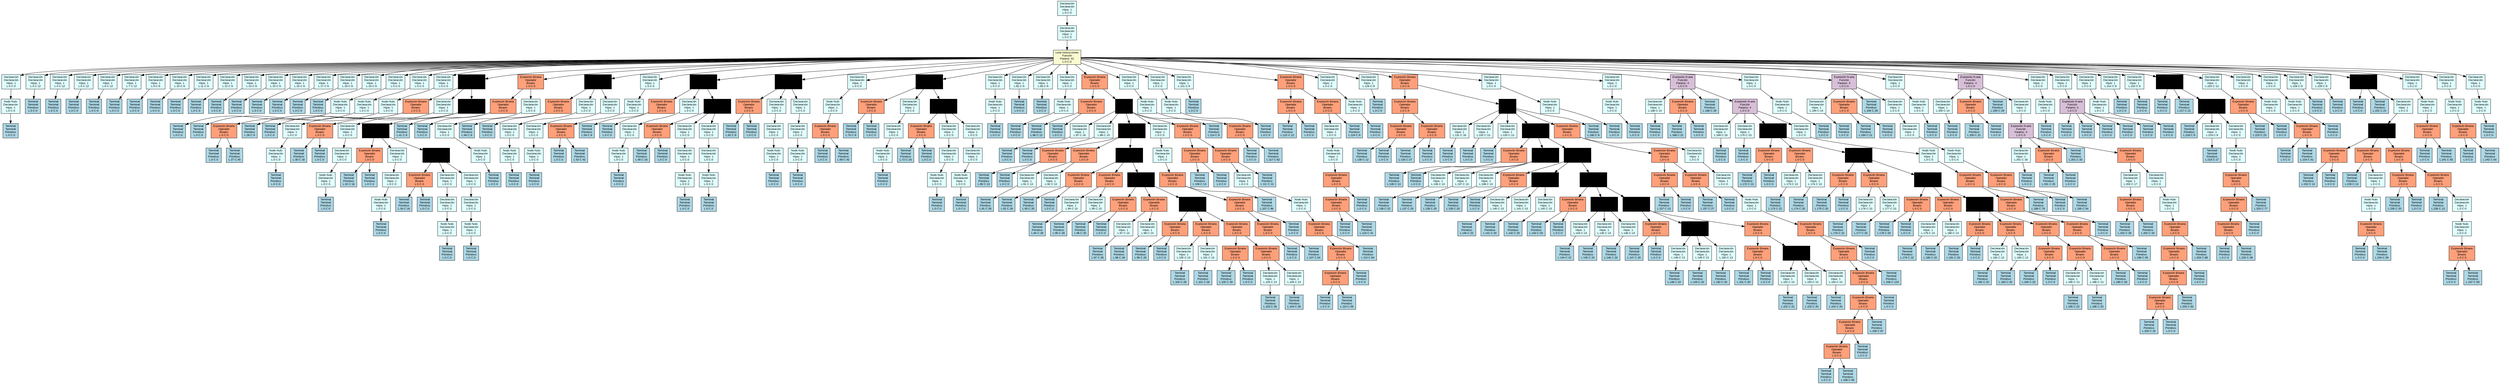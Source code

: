 digraph AST {
    rankdir=TB;
    node [shape=box, style=filled, fontname="Arial", fontsize=10];
    edge [fontname="Arial", fontsize=8];
    
    node0 [label="Declaración\nDeclaración\nHijos: 1\nL:0 C:0", fillcolor="lightcyan"];
    node1 [label="Declaración\nDeclaración\nHijos: 1\nL:0 C:0", fillcolor="lightcyan"];
    node0 -> node1;
    node2 [label="Lista Instrucciones\nFunción\nParams: 61\nL:0 C:0", fillcolor="lightgoldenrodyellow"];
    node1 -> node2;
    node3 [label="Declaración\nDeclaración\nHijos: 1\nL:0 C:0", fillcolor="lightcyan"];
    node2 -> node3;
    node4 [label="Nodo Nulo\nDeclaración\nHijos: 1\nL:0 C:0", fillcolor="lightcyan"];
    node3 -> node4;
    node5 [label="Terminal\nTerminal\nPrimitivo\nL:0 C:0", fillcolor="lightblue"];
    node4 -> node5;
    node6 [label="Declaración\nDeclaración\nHijos: 1\nL:3 C:12", fillcolor="lightcyan"];
    node2 -> node6;
    node7 [label="Terminal\nTerminal\nPrimitivo\nL:0 C:0", fillcolor="lightblue"];
    node6 -> node7;
    node8 [label="Declaración\nDeclaración\nHijos: 1\nL:4 C:12", fillcolor="lightcyan"];
    node2 -> node8;
    node9 [label="Terminal\nTerminal\nPrimitivo\nL:0 C:0", fillcolor="lightblue"];
    node8 -> node9;
    node10 [label="Declaración\nDeclaración\nHijos: 1\nL:5 C:12", fillcolor="lightcyan"];
    node2 -> node10;
    node11 [label="Terminal\nTerminal\nPrimitivo\nL:0 C:0", fillcolor="lightblue"];
    node10 -> node11;
    node12 [label="Declaración\nDeclaración\nHijos: 1\nL:6 C:12", fillcolor="lightcyan"];
    node2 -> node12;
    node13 [label="Terminal\nTerminal\nPrimitivo\nL:0 C:0", fillcolor="lightblue"];
    node12 -> node13;
    node14 [label="Declaración\nDeclaración\nHijos: 1\nL:7 C:12", fillcolor="lightcyan"];
    node2 -> node14;
    node15 [label="Terminal\nTerminal\nPrimitivo\nL:0 C:0", fillcolor="lightblue"];
    node14 -> node15;
    node16 [label="Declaración\nDeclaración\nHijos: 1\nL:9 C:9", fillcolor="lightcyan"];
    node2 -> node16;
    node17 [label="Terminal\nTerminal\nPrimitivo\nL:0 C:0", fillcolor="lightblue"];
    node16 -> node17;
    node18 [label="Declaración\nDeclaración\nHijos: 1\nL:10 C:9", fillcolor="lightcyan"];
    node2 -> node18;
    node19 [label="Terminal\nTerminal\nPrimitivo\nL:0 C:0", fillcolor="lightblue"];
    node18 -> node19;
    node20 [label="Declaración\nDeclaración\nHijos: 1\nL:11 C:9", fillcolor="lightcyan"];
    node2 -> node20;
    node21 [label="Terminal\nTerminal\nPrimitivo\nL:0 C:0", fillcolor="lightblue"];
    node20 -> node21;
    node22 [label="Declaración\nDeclaración\nHijos: 1\nL:12 C:9", fillcolor="lightcyan"];
    node2 -> node22;
    node23 [label="Terminal\nTerminal\nPrimitivo\nL:0 C:0", fillcolor="lightblue"];
    node22 -> node23;
    node24 [label="Declaración\nDeclaración\nHijos: 1\nL:13 C:9", fillcolor="lightcyan"];
    node2 -> node24;
    node25 [label="Terminal\nTerminal\nPrimitivo\nL:0 C:0", fillcolor="lightblue"];
    node24 -> node25;
    node26 [label="Declaración\nDeclaración\nHijos: 1\nL:15 C:9", fillcolor="lightcyan"];
    node2 -> node26;
    node27 [label="Terminal\nTerminal\nPrimitivo\nL:0 C:0", fillcolor="lightblue"];
    node26 -> node27;
    node28 [label="Declaración\nDeclaración\nHijos: 1\nL:16 C:9", fillcolor="lightcyan"];
    node2 -> node28;
    node29 [label="Terminal\nTerminal\nPrimitivo\nL:0 C:0", fillcolor="lightblue"];
    node28 -> node29;
    node30 [label="Declaración\nDeclaración\nHijos: 1\nL:17 C:9", fillcolor="lightcyan"];
    node2 -> node30;
    node31 [label="Terminal\nTerminal\nPrimitivo\nL:0 C:0", fillcolor="lightblue"];
    node30 -> node31;
    node32 [label="Declaración\nDeclaración\nHijos: 1\nL:18 C:9", fillcolor="lightcyan"];
    node2 -> node32;
    node33 [label="Terminal\nTerminal\nPrimitivo\nL:0 C:0", fillcolor="lightblue"];
    node32 -> node33;
    node34 [label="Declaración\nDeclaración\nHijos: 1\nL:19 C:9", fillcolor="lightcyan"];
    node2 -> node34;
    node35 [label="Terminal\nTerminal\nPrimitivo\nL:0 C:0", fillcolor="lightblue"];
    node34 -> node35;
    node36 [label="Declaración\nDeclaración\nHijos: 1\nL:0 C:0", fillcolor="lightcyan"];
    node2 -> node36;
    node37 [label="Nodo Nulo\nDeclaración\nHijos: 1\nL:0 C:0", fillcolor="lightcyan"];
    node36 -> node37;
    node38 [label="Terminal\nTerminal\nPrimitivo\nL:0 C:0", fillcolor="lightblue"];
    node37 -> node38;
    node39 [label="Declaración\nDeclaración\nHijos: 1\nL:0 C:0", fillcolor="lightcyan"];
    node2 -> node39;
    node40 [label="Nodo Nulo\nDeclaración\nHijos: 1\nL:0 C:0", fillcolor="lightcyan"];
    node39 -> node40;
    node41 [label="Terminal\nTerminal\nPrimitivo\nL:0 C:0", fillcolor="lightblue"];
    node40 -> node41;
    node42 [label="Declaración\nDeclaración\nHijos: 1\nL:0 C:0", fillcolor="lightcyan"];
    node2 -> node42;
    node43 [label="Nodo Nulo\nDeclaración\nHijos: 1\nL:0 C:0", fillcolor="lightcyan"];
    node42 -> node43;
    node44 [label="Expresión Binaria\nOperador\nBinario\nL:0 C:0", fillcolor="lightsalmon"];
    node43 -> node44;
    node45 [label="Terminal\nTerminal\nPrimitivo\nL:0 C:0", fillcolor="lightblue"];
    node44 -> node45;
    node46 [label="Terminal\nTerminal\nPrimitivo\nL:27 C:40", fillcolor="lightblue"];
    node44 -> node46;
    node47 [label="Expresión Ternaria\nOperador\nTernario\nL:0 C:0", fillcolor="lightviolet"];
    node2 -> node47;
    node48 [label="Expresión Binaria\nOperador\nBinario\nL:0 C:0", fillcolor="lightsalmon"];
    node47 -> node48;
    node49 [label="Terminal\nTerminal\nPrimitivo\nL:28 C:9", fillcolor="lightblue"];
    node48 -> node49;
    node50 [label="Terminal\nTerminal\nPrimitivo\nL:0 C:0", fillcolor="lightblue"];
    node48 -> node50;
    node51 [label="Declaración\nDeclaración\nHijos: 1\nL:0 C:0", fillcolor="lightcyan"];
    node47 -> node51;
    node52 [label="Declaración\nDeclaración\nHijos: 1\nL:0 C:0", fillcolor="lightcyan"];
    node51 -> node52;
    node53 [label="Nodo Nulo\nDeclaración\nHijos: 1\nL:0 C:0", fillcolor="lightcyan"];
    node52 -> node53;
    node54 [label="Terminal\nTerminal\nPrimitivo\nL:0 C:0", fillcolor="lightblue"];
    node53 -> node54;
    node55 [label="Expresión Ternaria\nOperador\nTernario\nL:0 C:0", fillcolor="lightviolet"];
    node47 -> node55;
    node56 [label="Expresión Binaria\nOperador\nBinario\nL:0 C:0", fillcolor="lightsalmon"];
    node55 -> node56;
    node57 [label="Terminal\nTerminal\nPrimitivo\nL:30 C:16", fillcolor="lightblue"];
    node56 -> node57;
    node58 [label="Terminal\nTerminal\nPrimitivo\nL:0 C:0", fillcolor="lightblue"];
    node56 -> node58;
    node59 [label="Declaración\nDeclaración\nHijos: 1\nL:0 C:0", fillcolor="lightcyan"];
    node55 -> node59;
    node60 [label="Declaración\nDeclaración\nHijos: 1\nL:0 C:0", fillcolor="lightcyan"];
    node59 -> node60;
    node61 [label="Nodo Nulo\nDeclaración\nHijos: 1\nL:0 C:0", fillcolor="lightcyan"];
    node60 -> node61;
    node62 [label="Terminal\nTerminal\nPrimitivo\nL:0 C:0", fillcolor="lightblue"];
    node61 -> node62;
    node63 [label="Expresión Ternaria\nOperador\nTernario\nL:0 C:0", fillcolor="lightviolet"];
    node55 -> node63;
    node64 [label="Expresión Binaria\nOperador\nBinario\nL:0 C:0", fillcolor="lightsalmon"];
    node63 -> node64;
    node65 [label="Terminal\nTerminal\nPrimitivo\nL:32 C:16", fillcolor="lightblue"];
    node64 -> node65;
    node66 [label="Terminal\nTerminal\nPrimitivo\nL:0 C:0", fillcolor="lightblue"];
    node64 -> node66;
    node67 [label="Declaración\nDeclaración\nHijos: 1\nL:0 C:0", fillcolor="lightcyan"];
    node63 -> node67;
    node68 [label="Declaración\nDeclaración\nHijos: 1\nL:0 C:0", fillcolor="lightcyan"];
    node67 -> node68;
    node69 [label="Nodo Nulo\nDeclaración\nHijos: 1\nL:0 C:0", fillcolor="lightcyan"];
    node68 -> node69;
    node70 [label="Terminal\nTerminal\nPrimitivo\nL:0 C:0", fillcolor="lightblue"];
    node69 -> node70;
    node71 [label="Expresión Ternaria\nOperador\nTernario\nL:0 C:0", fillcolor="lightviolet"];
    node63 -> node71;
    node72 [label="Expresión Binaria\nOperador\nBinario\nL:0 C:0", fillcolor="lightsalmon"];
    node71 -> node72;
    node73 [label="Terminal\nTerminal\nPrimitivo\nL:34 C:16", fillcolor="lightblue"];
    node72 -> node73;
    node74 [label="Terminal\nTerminal\nPrimitivo\nL:0 C:0", fillcolor="lightblue"];
    node72 -> node74;
    node75 [label="Declaración\nDeclaración\nHijos: 1\nL:0 C:0", fillcolor="lightcyan"];
    node71 -> node75;
    node76 [label="Declaración\nDeclaración\nHijos: 1\nL:0 C:0", fillcolor="lightcyan"];
    node75 -> node76;
    node77 [label="Nodo Nulo\nDeclaración\nHijos: 1\nL:0 C:0", fillcolor="lightcyan"];
    node76 -> node77;
    node78 [label="Terminal\nTerminal\nPrimitivo\nL:0 C:0", fillcolor="lightblue"];
    node77 -> node78;
    node79 [label="Declaración\nDeclaración\nHijos: 1\nL:0 C:0", fillcolor="lightcyan"];
    node71 -> node79;
    node80 [label="Declaración\nDeclaración\nHijos: 1\nL:0 C:0", fillcolor="lightcyan"];
    node79 -> node80;
    node81 [label="Nodo Nulo\nDeclaración\nHijos: 1\nL:0 C:0", fillcolor="lightcyan"];
    node80 -> node81;
    node82 [label="Terminal\nTerminal\nPrimitivo\nL:0 C:0", fillcolor="lightblue"];
    node81 -> node82;
    node83 [label="Expresión Binaria\nOperador\nBinario\nL:0 C:0", fillcolor="lightsalmon"];
    node2 -> node83;
    node84 [label="Expresión Binaria\nOperador\nBinario\nL:0 C:0", fillcolor="lightsalmon"];
    node83 -> node84;
    node85 [label="Terminal\nTerminal\nPrimitivo\nL:41 C:9", fillcolor="lightblue"];
    node84 -> node85;
    node86 [label="Terminal\nTerminal\nPrimitivo\nL:0 C:0", fillcolor="lightblue"];
    node84 -> node86;
    node87 [label="Declaración\nDeclaración\nHijos: 1\nL:0 C:0", fillcolor="lightcyan"];
    node83 -> node87;
    node88 [label="Declaración\nDeclaración\nHijos: 1\nL:0 C:0", fillcolor="lightcyan"];
    node87 -> node88;
    node89 [label="Nodo Nulo\nDeclaración\nHijos: 1\nL:0 C:0", fillcolor="lightcyan"];
    node88 -> node89;
    node90 [label="Terminal\nTerminal\nPrimitivo\nL:0 C:0", fillcolor="lightblue"];
    node89 -> node90;
    node91 [label="Expresión Ternaria\nOperador\nTernario\nL:0 C:0", fillcolor="lightviolet"];
    node2 -> node91;
    node92 [label="Expresión Binaria\nOperador\nBinario\nL:0 C:0", fillcolor="lightsalmon"];
    node91 -> node92;
    node93 [label="Terminal\nTerminal\nPrimitivo\nL:46 C:9", fillcolor="lightblue"];
    node92 -> node93;
    node94 [label="Terminal\nTerminal\nPrimitivo\nL:0 C:0", fillcolor="lightblue"];
    node92 -> node94;
    node95 [label="Declaración\nDeclaración\nHijos: 1\nL:0 C:0", fillcolor="lightcyan"];
    node91 -> node95;
    node96 [label="Declaración\nDeclaración\nHijos: 1\nL:0 C:0", fillcolor="lightcyan"];
    node95 -> node96;
    node97 [label="Nodo Nulo\nDeclaración\nHijos: 1\nL:0 C:0", fillcolor="lightcyan"];
    node96 -> node97;
    node98 [label="Terminal\nTerminal\nPrimitivo\nL:0 C:0", fillcolor="lightblue"];
    node97 -> node98;
    node99 [label="Declaración\nDeclaración\nHijos: 1\nL:0 C:0", fillcolor="lightcyan"];
    node91 -> node99;
    node100 [label="Declaración\nDeclaración\nHijos: 1\nL:0 C:0", fillcolor="lightcyan"];
    node99 -> node100;
    node101 [label="Nodo Nulo\nDeclaración\nHijos: 1\nL:0 C:0", fillcolor="lightcyan"];
    node100 -> node101;
    node102 [label="Terminal\nTerminal\nPrimitivo\nL:0 C:0", fillcolor="lightblue"];
    node101 -> node102;
    node103 [label="Declaración\nDeclaración\nHijos: 1\nL:0 C:0", fillcolor="lightcyan"];
    node2 -> node103;
    node104 [label="Nodo Nulo\nDeclaración\nHijos: 1\nL:0 C:0", fillcolor="lightcyan"];
    node103 -> node104;
    node105 [label="Expresión Binaria\nOperador\nBinario\nL:0 C:0", fillcolor="lightsalmon"];
    node104 -> node105;
    node106 [label="Terminal\nTerminal\nPrimitivo\nL:0 C:0", fillcolor="lightblue"];
    node105 -> node106;
    node107 [label="Terminal\nTerminal\nPrimitivo\nL:53 C:42", fillcolor="lightblue"];
    node105 -> node107;
    node108 [label="Expresión Ternaria\nOperador\nTernario\nL:0 C:0", fillcolor="lightviolet"];
    node2 -> node108;
    node109 [label="Expresión Binaria\nOperador\nBinario\nL:0 C:0", fillcolor="lightsalmon"];
    node108 -> node109;
    node110 [label="Terminal\nTerminal\nPrimitivo\nL:54 C:9", fillcolor="lightblue"];
    node109 -> node110;
    node111 [label="Terminal\nTerminal\nPrimitivo\nL:0 C:0", fillcolor="lightblue"];
    node109 -> node111;
    node112 [label="Declaración\nDeclaración\nHijos: 1\nL:0 C:0", fillcolor="lightcyan"];
    node108 -> node112;
    node113 [label="Declaración\nDeclaración\nHijos: 1\nL:0 C:0", fillcolor="lightcyan"];
    node112 -> node113;
    node114 [label="Nodo Nulo\nDeclaración\nHijos: 1\nL:0 C:0", fillcolor="lightcyan"];
    node113 -> node114;
    node115 [label="Terminal\nTerminal\nPrimitivo\nL:0 C:0", fillcolor="lightblue"];
    node114 -> node115;
    node116 [label="Expresión Ternaria\nOperador\nTernario\nL:0 C:0", fillcolor="lightviolet"];
    node108 -> node116;
    node117 [label="Expresión Binaria\nOperador\nBinario\nL:0 C:0", fillcolor="lightsalmon"];
    node116 -> node117;
    node118 [label="Terminal\nTerminal\nPrimitivo\nL:56 C:16", fillcolor="lightblue"];
    node117 -> node118;
    node119 [label="Terminal\nTerminal\nPrimitivo\nL:0 C:0", fillcolor="lightblue"];
    node117 -> node119;
    node120 [label="Declaración\nDeclaración\nHijos: 1\nL:0 C:0", fillcolor="lightcyan"];
    node116 -> node120;
    node121 [label="Declaración\nDeclaración\nHijos: 1\nL:0 C:0", fillcolor="lightcyan"];
    node120 -> node121;
    node122 [label="Nodo Nulo\nDeclaración\nHijos: 1\nL:0 C:0", fillcolor="lightcyan"];
    node121 -> node122;
    node123 [label="Terminal\nTerminal\nPrimitivo\nL:0 C:0", fillcolor="lightblue"];
    node122 -> node123;
    node124 [label="Declaración\nDeclaración\nHijos: 1\nL:0 C:0", fillcolor="lightcyan"];
    node116 -> node124;
    node125 [label="Declaración\nDeclaración\nHijos: 1\nL:0 C:0", fillcolor="lightcyan"];
    node124 -> node125;
    node126 [label="Nodo Nulo\nDeclaración\nHijos: 1\nL:0 C:0", fillcolor="lightcyan"];
    node125 -> node126;
    node127 [label="Terminal\nTerminal\nPrimitivo\nL:0 C:0", fillcolor="lightblue"];
    node126 -> node127;
    node128 [label="Expresión Ternaria\nOperador\nTernario\nL:0 C:0", fillcolor="lightviolet"];
    node2 -> node128;
    node129 [label="Expresión Binaria\nOperador\nBinario\nL:0 C:0", fillcolor="lightsalmon"];
    node128 -> node129;
    node130 [label="Terminal\nTerminal\nPrimitivo\nL:62 C:9", fillcolor="lightblue"];
    node129 -> node130;
    node131 [label="Terminal\nTerminal\nPrimitivo\nL:0 C:0", fillcolor="lightblue"];
    node129 -> node131;
    node132 [label="Declaración\nDeclaración\nHijos: 1\nL:0 C:0", fillcolor="lightcyan"];
    node128 -> node132;
    node133 [label="Declaración\nDeclaración\nHijos: 1\nL:0 C:0", fillcolor="lightcyan"];
    node132 -> node133;
    node134 [label="Nodo Nulo\nDeclaración\nHijos: 1\nL:0 C:0", fillcolor="lightcyan"];
    node133 -> node134;
    node135 [label="Terminal\nTerminal\nPrimitivo\nL:0 C:0", fillcolor="lightblue"];
    node134 -> node135;
    node136 [label="Declaración\nDeclaración\nHijos: 1\nL:0 C:0", fillcolor="lightcyan"];
    node128 -> node136;
    node137 [label="Declaración\nDeclaración\nHijos: 1\nL:0 C:0", fillcolor="lightcyan"];
    node136 -> node137;
    node138 [label="Nodo Nulo\nDeclaración\nHijos: 1\nL:0 C:0", fillcolor="lightcyan"];
    node137 -> node138;
    node139 [label="Terminal\nTerminal\nPrimitivo\nL:0 C:0", fillcolor="lightblue"];
    node138 -> node139;
    node140 [label="Declaración\nDeclaración\nHijos: 1\nL:0 C:0", fillcolor="lightcyan"];
    node2 -> node140;
    node141 [label="Nodo Nulo\nDeclaración\nHijos: 1\nL:0 C:0", fillcolor="lightcyan"];
    node140 -> node141;
    node142 [label="Expresión Binaria\nOperador\nBinario\nL:0 C:0", fillcolor="lightsalmon"];
    node141 -> node142;
    node143 [label="Terminal\nTerminal\nPrimitivo\nL:0 C:0", fillcolor="lightblue"];
    node142 -> node143;
    node144 [label="Terminal\nTerminal\nPrimitivo\nL:69 C:42", fillcolor="lightblue"];
    node142 -> node144;
    node145 [label="Expresión Ternaria\nOperador\nTernario\nL:0 C:0", fillcolor="lightviolet"];
    node2 -> node145;
    node146 [label="Expresión Binaria\nOperador\nBinario\nL:0 C:0", fillcolor="lightsalmon"];
    node145 -> node146;
    node147 [label="Terminal\nTerminal\nPrimitivo\nL:70 C:9", fillcolor="lightblue"];
    node146 -> node147;
    node148 [label="Terminal\nTerminal\nPrimitivo\nL:0 C:0", fillcolor="lightblue"];
    node146 -> node148;
    node149 [label="Declaración\nDeclaración\nHijos: 1\nL:0 C:0", fillcolor="lightcyan"];
    node145 -> node149;
    node150 [label="Declaración\nDeclaración\nHijos: 1\nL:0 C:0", fillcolor="lightcyan"];
    node149 -> node150;
    node151 [label="Nodo Nulo\nDeclaración\nHijos: 1\nL:0 C:0", fillcolor="lightcyan"];
    node150 -> node151;
    node152 [label="Terminal\nTerminal\nPrimitivo\nL:0 C:0", fillcolor="lightblue"];
    node151 -> node152;
    node153 [label="Expresión Ternaria\nOperador\nTernario\nL:0 C:0", fillcolor="lightviolet"];
    node145 -> node153;
    node154 [label="Expresión Binaria\nOperador\nBinario\nL:0 C:0", fillcolor="lightsalmon"];
    node153 -> node154;
    node155 [label="Terminal\nTerminal\nPrimitivo\nL:72 C:16", fillcolor="lightblue"];
    node154 -> node155;
    node156 [label="Terminal\nTerminal\nPrimitivo\nL:0 C:0", fillcolor="lightblue"];
    node154 -> node156;
    node157 [label="Declaración\nDeclaración\nHijos: 1\nL:0 C:0", fillcolor="lightcyan"];
    node153 -> node157;
    node158 [label="Declaración\nDeclaración\nHijos: 1\nL:0 C:0", fillcolor="lightcyan"];
    node157 -> node158;
    node159 [label="Nodo Nulo\nDeclaración\nHijos: 1\nL:0 C:0", fillcolor="lightcyan"];
    node158 -> node159;
    node160 [label="Terminal\nTerminal\nPrimitivo\nL:0 C:0", fillcolor="lightblue"];
    node159 -> node160;
    node161 [label="Declaración\nDeclaración\nHijos: 1\nL:0 C:0", fillcolor="lightcyan"];
    node153 -> node161;
    node162 [label="Declaración\nDeclaración\nHijos: 1\nL:0 C:0", fillcolor="lightcyan"];
    node161 -> node162;
    node163 [label="Nodo Nulo\nDeclaración\nHijos: 1\nL:0 C:0", fillcolor="lightcyan"];
    node162 -> node163;
    node164 [label="Terminal\nTerminal\nPrimitivo\nL:0 C:0", fillcolor="lightblue"];
    node163 -> node164;
    node165 [label="Declaración\nDeclaración\nHijos: 1\nL:0 C:0", fillcolor="lightcyan"];
    node2 -> node165;
    node166 [label="Nodo Nulo\nDeclaración\nHijos: 1\nL:0 C:0", fillcolor="lightcyan"];
    node165 -> node166;
    node167 [label="Terminal\nTerminal\nPrimitivo\nL:0 C:0", fillcolor="lightblue"];
    node166 -> node167;
    node168 [label="Declaración\nDeclaración\nHijos: 1\nL:82 C:9", fillcolor="lightcyan"];
    node2 -> node168;
    node169 [label="Terminal\nTerminal\nPrimitivo\nL:0 C:0", fillcolor="lightblue"];
    node168 -> node169;
    node170 [label="Declaración\nDeclaración\nHijos: 1\nL:83 C:9", fillcolor="lightcyan"];
    node2 -> node170;
    node171 [label="Terminal\nTerminal\nPrimitivo\nL:0 C:0", fillcolor="lightblue"];
    node170 -> node171;
    node172 [label="Declaración\nDeclaración\nHijos: 1\nL:0 C:0", fillcolor="lightcyan"];
    node2 -> node172;
    node173 [label="Nodo Nulo\nDeclaración\nHijos: 1\nL:0 C:0", fillcolor="lightcyan"];
    node172 -> node173;
    node174 [label="Terminal\nTerminal\nPrimitivo\nL:0 C:0", fillcolor="lightblue"];
    node173 -> node174;
    node175 [label="Expresión Binaria\nOperador\nBinario\nL:0 C:0", fillcolor="lightsalmon"];
    node2 -> node175;
    node176 [label="Expresión Binaria\nOperador\nBinario\nL:0 C:0", fillcolor="lightsalmon"];
    node175 -> node176;
    node177 [label="Terminal\nTerminal\nPrimitivo\nL:86 C:12", fillcolor="lightblue"];
    node176 -> node177;
    node178 [label="Terminal\nTerminal\nPrimitivo\nL:0 C:0", fillcolor="lightblue"];
    node176 -> node178;
    node179 [label="Bloque\nFunción\nParams: 6\nL:0 C:0", fillcolor="lightkhaki"];
    node175 -> node179;
    node180 [label="Declaración\nDeclaración\nHijos: 1\nL:87 C:16", fillcolor="lightcyan"];
    node179 -> node180;
    node181 [label="Terminal\nTerminal\nPrimitivo\nL:0 C:0", fillcolor="lightblue"];
    node180 -> node181;
    node182 [label="Declaración\nDeclaración\nHijos: 1\nL:88 C:13", fillcolor="lightcyan"];
    node179 -> node182;
    node183 [label="Terminal\nTerminal\nPrimitivo\nL:0 C:0", fillcolor="lightblue"];
    node182 -> node183;
    node184 [label="Expresión Ternaria\nOperador\nTernario\nL:0 C:0", fillcolor="lightviolet"];
    node179 -> node184;
    node185 [label="Expresión Binaria\nOperador\nBinario\nL:0 C:0", fillcolor="lightsalmon"];
    node184 -> node185;
    node186 [label="Terminal\nTerminal\nPrimitivo\nL:90 C:13", fillcolor="lightblue"];
    node185 -> node186;
    node187 [label="Terminal\nTerminal\nPrimitivo\nL:0 C:0", fillcolor="lightblue"];
    node185 -> node187;
    node188 [label="Expresión Binaria\nOperador\nBinario\nL:0 C:0", fillcolor="lightsalmon"];
    node184 -> node188;
    node189 [label="Declaración\nDeclaración\nHijos: 1\nL:91 C:13", fillcolor="lightcyan"];
    node188 -> node189;
    node190 [label="Terminal\nTerminal\nPrimitivo\nL:91 C:28", fillcolor="lightblue"];
    node189 -> node190;
    node191 [label="Declaración\nDeclaración\nHijos: 1\nL:92 C:13", fillcolor="lightcyan"];
    node188 -> node191;
    node192 [label="Terminal\nTerminal\nPrimitivo\nL:92 C:26", fillcolor="lightblue"];
    node191 -> node192;
    node193 [label="Expresión Ternaria\nOperador\nTernario\nL:0 C:0", fillcolor="lightviolet"];
    node184 -> node193;
    node194 [label="Expresión Binaria\nOperador\nBinario\nL:0 C:0", fillcolor="lightsalmon"];
    node193 -> node194;
    node195 [label="Terminal\nTerminal\nPrimitivo\nL:93 C:20", fillcolor="lightblue"];
    node194 -> node195;
    node196 [label="Terminal\nTerminal\nPrimitivo\nL:0 C:0", fillcolor="lightblue"];
    node194 -> node196;
    node197 [label="Expresión Binaria\nOperador\nBinario\nL:0 C:0", fillcolor="lightsalmon"];
    node193 -> node197;
    node198 [label="Declaración\nDeclaración\nHijos: 1\nL:94 C:13", fillcolor="lightcyan"];
    node197 -> node198;
    node199 [label="Terminal\nTerminal\nPrimitivo\nL:94 C:28", fillcolor="lightblue"];
    node198 -> node199;
    node200 [label="Declaración\nDeclaración\nHijos: 1\nL:95 C:13", fillcolor="lightcyan"];
    node197 -> node200;
    node201 [label="Terminal\nTerminal\nPrimitivo\nL:95 C:26", fillcolor="lightblue"];
    node200 -> node201;
    node202 [label="Expresión Ternaria\nOperador\nTernario\nL:0 C:0", fillcolor="lightviolet"];
    node193 -> node202;
    node203 [label="Expresión Binaria\nOperador\nBinario\nL:0 C:0", fillcolor="lightsalmon"];
    node202 -> node203;
    node204 [label="Terminal\nTerminal\nPrimitivo\nL:96 C:20", fillcolor="lightblue"];
    node203 -> node204;
    node205 [label="Terminal\nTerminal\nPrimitivo\nL:0 C:0", fillcolor="lightblue"];
    node203 -> node205;
    node206 [label="Expresión Binaria\nOperador\nBinario\nL:0 C:0", fillcolor="lightsalmon"];
    node202 -> node206;
    node207 [label="Declaración\nDeclaración\nHijos: 1\nL:97 C:13", fillcolor="lightcyan"];
    node206 -> node207;
    node208 [label="Terminal\nTerminal\nPrimitivo\nL:97 C:28", fillcolor="lightblue"];
    node207 -> node208;
    node209 [label="Declaración\nDeclaración\nHijos: 1\nL:98 C:13", fillcolor="lightcyan"];
    node206 -> node209;
    node210 [label="Terminal\nTerminal\nPrimitivo\nL:98 C:26", fillcolor="lightblue"];
    node209 -> node210;
    node211 [label="Expresión Ternaria\nOperador\nTernario\nL:0 C:0", fillcolor="lightviolet"];
    node202 -> node211;
    node212 [label="Expresión Binaria\nOperador\nBinario\nL:0 C:0", fillcolor="lightsalmon"];
    node211 -> node212;
    node213 [label="Terminal\nTerminal\nPrimitivo\nL:99 C:20", fillcolor="lightblue"];
    node212 -> node213;
    node214 [label="Terminal\nTerminal\nPrimitivo\nL:0 C:0", fillcolor="lightblue"];
    node212 -> node214;
    node215 [label="Expresión Binaria\nOperador\nBinario\nL:0 C:0", fillcolor="lightsalmon"];
    node211 -> node215;
    node216 [label="Declaración\nDeclaración\nHijos: 1\nL:100 C:13", fillcolor="lightcyan"];
    node215 -> node216;
    node217 [label="Terminal\nTerminal\nPrimitivo\nL:100 C:28", fillcolor="lightblue"];
    node216 -> node217;
    node218 [label="Declaración\nDeclaración\nHijos: 1\nL:101 C:13", fillcolor="lightcyan"];
    node215 -> node218;
    node219 [label="Terminal\nTerminal\nPrimitivo\nL:101 C:26", fillcolor="lightblue"];
    node218 -> node219;
    node220 [label="Expresión Binaria\nOperador\nBinario\nL:0 C:0", fillcolor="lightsalmon"];
    node211 -> node220;
    node221 [label="Expresión Binaria\nOperador\nBinario\nL:0 C:0", fillcolor="lightsalmon"];
    node220 -> node221;
    node222 [label="Terminal\nTerminal\nPrimitivo\nL:102 C:20", fillcolor="lightblue"];
    node221 -> node222;
    node223 [label="Terminal\nTerminal\nPrimitivo\nL:0 C:0", fillcolor="lightblue"];
    node221 -> node223;
    node224 [label="Expresión Binaria\nOperador\nBinario\nL:0 C:0", fillcolor="lightsalmon"];
    node220 -> node224;
    node225 [label="Declaración\nDeclaración\nHijos: 1\nL:103 C:13", fillcolor="lightcyan"];
    node224 -> node225;
    node226 [label="Terminal\nTerminal\nPrimitivo\nL:103 C:28", fillcolor="lightblue"];
    node225 -> node226;
    node227 [label="Declaración\nDeclaración\nHijos: 1\nL:104 C:13", fillcolor="lightcyan"];
    node224 -> node227;
    node228 [label="Terminal\nTerminal\nPrimitivo\nL:104 C:26", fillcolor="lightblue"];
    node227 -> node228;
    node229 [label="Declaración\nDeclaración\nHijos: 1\nL:0 C:0", fillcolor="lightcyan"];
    node179 -> node229;
    node230 [label="Nodo Nulo\nDeclaración\nHijos: 1\nL:0 C:0", fillcolor="lightcyan"];
    node229 -> node230;
    node231 [label="Expresión Binaria\nOperador\nBinario\nL:0 C:0", fillcolor="lightsalmon"];
    node230 -> node231;
    node232 [label="Expresión Binaria\nOperador\nBinario\nL:0 C:0", fillcolor="lightsalmon"];
    node231 -> node232;
    node233 [label="Expresión Binaria\nOperador\nBinario\nL:0 C:0", fillcolor="lightsalmon"];
    node232 -> node233;
    node234 [label="Terminal\nTerminal\nPrimitivo\nL:0 C:0", fillcolor="lightblue"];
    node233 -> node234;
    node235 [label="Terminal\nTerminal\nPrimitivo\nL:107 C:54", fillcolor="lightblue"];
    node233 -> node235;
    node236 [label="Terminal\nTerminal\nPrimitivo\nL:0 C:0", fillcolor="lightblue"];
    node232 -> node236;
    node237 [label="Terminal\nTerminal\nPrimitivo\nL:107 C:96", fillcolor="lightblue"];
    node231 -> node237;
    node238 [label="Expresión Binaria\nOperador\nBinario\nL:0 C:0", fillcolor="lightsalmon"];
    node179 -> node238;
    node239 [label="Expresión Binaria\nOperador\nBinario\nL:0 C:0", fillcolor="lightsalmon"];
    node238 -> node239;
    node240 [label="Terminal\nTerminal\nPrimitivo\nL:109 C:13", fillcolor="lightblue"];
    node239 -> node240;
    node241 [label="Terminal\nTerminal\nPrimitivo\nL:0 C:0", fillcolor="lightblue"];
    node239 -> node241;
    node242 [label="Expresión Binaria\nOperador\nBinario\nL:0 C:0", fillcolor="lightsalmon"];
    node238 -> node242;
    node243 [label="Declaración\nDeclaración\nHijos: 1\nL:0 C:0", fillcolor="lightcyan"];
    node242 -> node243;
    node244 [label="Nodo Nulo\nDeclaración\nHijos: 1\nL:0 C:0", fillcolor="lightcyan"];
    node243 -> node244;
    node245 [label="Expresión Binaria\nOperador\nBinario\nL:0 C:0", fillcolor="lightsalmon"];
    node244 -> node245;
    node246 [label="Expresión Binaria\nOperador\nBinario\nL:0 C:0", fillcolor="lightsalmon"];
    node245 -> node246;
    node247 [label="Expresión Binaria\nOperador\nBinario\nL:0 C:0", fillcolor="lightsalmon"];
    node246 -> node247;
    node248 [label="Terminal\nTerminal\nPrimitivo\nL:0 C:0", fillcolor="lightblue"];
    node247 -> node248;
    node249 [label="Terminal\nTerminal\nPrimitivo\nL:110 C:59", fillcolor="lightblue"];
    node247 -> node249;
    node250 [label="Terminal\nTerminal\nPrimitivo\nL:0 C:0", fillcolor="lightblue"];
    node246 -> node250;
    node251 [label="Terminal\nTerminal\nPrimitivo\nL:110 C:84", fillcolor="lightblue"];
    node245 -> node251;
    node252 [label="Terminal\nTerminal\nPrimitivo\nL:111 C:13", fillcolor="lightblue"];
    node242 -> node252;
    node253 [label="Terminal\nTerminal\nPrimitivo\nL:114 C:9", fillcolor="lightblue"];
    node179 -> node253;
    node254 [label="Declaración\nDeclaración\nHijos: 1\nL:0 C:0", fillcolor="lightcyan"];
    node2 -> node254;
    node255 [label="Nodo Nulo\nDeclaración\nHijos: 1\nL:0 C:0", fillcolor="lightcyan"];
    node254 -> node255;
    node256 [label="Expresión Binaria\nOperador\nBinario\nL:0 C:0", fillcolor="lightsalmon"];
    node255 -> node256;
    node257 [label="Terminal\nTerminal\nPrimitivo\nL:0 C:0", fillcolor="lightblue"];
    node256 -> node257;
    node258 [label="Terminal\nTerminal\nPrimitivo\nL:117 C:62", fillcolor="lightblue"];
    node256 -> node258;
    node259 [label="Declaración\nDeclaración\nHijos: 1\nL:0 C:0", fillcolor="lightcyan"];
    node2 -> node259;
    node260 [label="Nodo Nulo\nDeclaración\nHijos: 1\nL:0 C:0", fillcolor="lightcyan"];
    node259 -> node260;
    node261 [label="Terminal\nTerminal\nPrimitivo\nL:0 C:0", fillcolor="lightblue"];
    node260 -> node261;
    node262 [label="Declaración\nDeclaración\nHijos: 1\nL:121 C:9", fillcolor="lightcyan"];
    node2 -> node262;
    node263 [label="Terminal\nTerminal\nPrimitivo\nL:0 C:0", fillcolor="lightblue"];
    node262 -> node263;
    node264 [label="Expresión Binaria\nOperador\nBinario\nL:0 C:0", fillcolor="lightsalmon"];
    node2 -> node264;
    node265 [label="Expresión Binaria\nOperador\nBinario\nL:0 C:0", fillcolor="lightsalmon"];
    node264 -> node265;
    node266 [label="Terminal\nTerminal\nPrimitivo\nL:122 C:12", fillcolor="lightblue"];
    node265 -> node266;
    node267 [label="Terminal\nTerminal\nPrimitivo\nL:0 C:0", fillcolor="lightblue"];
    node265 -> node267;
    node268 [label="Expresión Binaria\nOperador\nBinario\nL:0 C:0", fillcolor="lightsalmon"];
    node264 -> node268;
    node269 [label="Declaración\nDeclaración\nHijos: 1\nL:0 C:0", fillcolor="lightcyan"];
    node268 -> node269;
    node270 [label="Nodo Nulo\nDeclaración\nHijos: 1\nL:0 C:0", fillcolor="lightcyan"];
    node269 -> node270;
    node271 [label="Expresión Binaria\nOperador\nBinario\nL:0 C:0", fillcolor="lightsalmon"];
    node270 -> node271;
    node272 [label="Expresión Binaria\nOperador\nBinario\nL:0 C:0", fillcolor="lightsalmon"];
    node271 -> node272;
    node273 [label="Terminal\nTerminal\nPrimitivo\nL:0 C:0", fillcolor="lightblue"];
    node272 -> node273;
    node274 [label="Terminal\nTerminal\nPrimitivo\nL:123 C:41", fillcolor="lightblue"];
    node272 -> node274;
    node275 [label="Terminal\nTerminal\nPrimitivo\nL:0 C:0", fillcolor="lightblue"];
    node271 -> node275;
    node276 [label="Terminal\nTerminal\nPrimitivo\nL:124 C:9", fillcolor="lightblue"];
    node268 -> node276;
    node277 [label="Declaración\nDeclaración\nHijos: 1\nL:0 C:0", fillcolor="lightcyan"];
    node2 -> node277;
    node278 [label="Nodo Nulo\nDeclaración\nHijos: 1\nL:0 C:0", fillcolor="lightcyan"];
    node277 -> node278;
    node279 [label="Terminal\nTerminal\nPrimitivo\nL:0 C:0", fillcolor="lightblue"];
    node278 -> node279;
    node280 [label="Declaración\nDeclaración\nHijos: 1\nL:129 C:9", fillcolor="lightcyan"];
    node2 -> node280;
    node281 [label="Terminal\nTerminal\nPrimitivo\nL:0 C:0", fillcolor="lightblue"];
    node280 -> node281;
    node282 [label="Expresión Binaria\nOperador\nBinario\nL:0 C:0", fillcolor="lightsalmon"];
    node2 -> node282;
    node283 [label="Expresión Binaria\nOperador\nBinario\nL:0 C:0", fillcolor="lightsalmon"];
    node282 -> node283;
    node284 [label="Expresión Binaria\nOperador\nBinario\nL:0 C:0", fillcolor="lightsalmon"];
    node283 -> node284;
    node285 [label="Terminal\nTerminal\nPrimitivo\nL:130 C:12", fillcolor="lightblue"];
    node284 -> node285;
    node286 [label="Terminal\nTerminal\nPrimitivo\nL:0 C:0", fillcolor="lightblue"];
    node284 -> node286;
    node287 [label="Expresión Binaria\nOperador\nBinario\nL:0 C:0", fillcolor="lightsalmon"];
    node283 -> node287;
    node288 [label="Terminal\nTerminal\nPrimitivo\nL:130 C:27", fillcolor="lightblue"];
    node287 -> node288;
    node289 [label="Terminal\nTerminal\nPrimitivo\nL:0 C:0", fillcolor="lightblue"];
    node287 -> node289;
    node290 [label="Bloque\nFunción\nParams: 6\nL:0 C:0", fillcolor="lightkhaki"];
    node282 -> node290;
    node291 [label="Declaración\nDeclaración\nHijos: 1\nL:131 C:16", fillcolor="lightcyan"];
    node290 -> node291;
    node292 [label="Terminal\nTerminal\nPrimitivo\nL:0 C:0", fillcolor="lightblue"];
    node291 -> node292;
    node293 [label="Declaración\nDeclaración\nHijos: 1\nL:132 C:13", fillcolor="lightcyan"];
    node290 -> node293;
    node294 [label="Terminal\nTerminal\nPrimitivo\nL:0 C:0", fillcolor="lightblue"];
    node293 -> node294;
    node295 [label="Declaración\nDeclaración\nHijos: 1\nL:133 C:13", fillcolor="lightcyan"];
    node290 -> node295;
    node296 [label="Terminal\nTerminal\nPrimitivo\nL:0 C:0", fillcolor="lightblue"];
    node295 -> node296;
    node297 [label="Expresión Ternaria\nOperador\nTernario\nL:0 C:0", fillcolor="lightviolet"];
    node290 -> node297;
    node298 [label="Expresión Binaria\nOperador\nBinario\nL:0 C:0", fillcolor="lightsalmon"];
    node297 -> node298;
    node299 [label="Terminal\nTerminal\nPrimitivo\nL:135 C:13", fillcolor="lightblue"];
    node298 -> node299;
    node300 [label="Terminal\nTerminal\nPrimitivo\nL:0 C:0", fillcolor="lightblue"];
    node298 -> node300;
    node301 [label="Expresión Ternaria\nOperador\nTernario\nL:0 C:0", fillcolor="lightviolet"];
    node297 -> node301;
    node302 [label="Declaración\nDeclaración\nHijos: 1\nL:136 C:13", fillcolor="lightcyan"];
    node301 -> node302;
    node303 [label="Terminal\nTerminal\nPrimitivo\nL:136 C:22", fillcolor="lightblue"];
    node302 -> node303;
    node304 [label="Declaración\nDeclaración\nHijos: 1\nL:137 C:13", fillcolor="lightcyan"];
    node301 -> node304;
    node305 [label="Terminal\nTerminal\nPrimitivo\nL:137 C:20", fillcolor="lightblue"];
    node304 -> node305;
    node306 [label="Declaración\nDeclaración\nHijos: 1\nL:138 C:13", fillcolor="lightcyan"];
    node301 -> node306;
    node307 [label="Terminal\nTerminal\nPrimitivo\nL:138 C:20", fillcolor="lightblue"];
    node306 -> node307;
    node308 [label="Expresión Ternaria\nOperador\nTernario\nL:0 C:0", fillcolor="lightviolet"];
    node297 -> node308;
    node309 [label="Expresión Binaria\nOperador\nBinario\nL:0 C:0", fillcolor="lightsalmon"];
    node308 -> node309;
    node310 [label="Terminal\nTerminal\nPrimitivo\nL:139 C:20", fillcolor="lightblue"];
    node309 -> node310;
    node311 [label="Terminal\nTerminal\nPrimitivo\nL:0 C:0", fillcolor="lightblue"];
    node309 -> node311;
    node312 [label="Expresión Ternaria\nOperador\nTernario\nL:0 C:0", fillcolor="lightviolet"];
    node308 -> node312;
    node313 [label="Declaración\nDeclaración\nHijos: 1\nL:140 C:13", fillcolor="lightcyan"];
    node312 -> node313;
    node314 [label="Terminal\nTerminal\nPrimitivo\nL:140 C:22", fillcolor="lightblue"];
    node313 -> node314;
    node315 [label="Declaración\nDeclaración\nHijos: 1\nL:141 C:13", fillcolor="lightcyan"];
    node312 -> node315;
    node316 [label="Terminal\nTerminal\nPrimitivo\nL:141 C:20", fillcolor="lightblue"];
    node315 -> node316;
    node317 [label="Declaración\nDeclaración\nHijos: 1\nL:142 C:13", fillcolor="lightcyan"];
    node312 -> node317;
    node318 [label="Terminal\nTerminal\nPrimitivo\nL:142 C:20", fillcolor="lightblue"];
    node317 -> node318;
    node319 [label="Expresión Ternaria\nOperador\nTernario\nL:0 C:0", fillcolor="lightviolet"];
    node308 -> node319;
    node320 [label="Expresión Binaria\nOperador\nBinario\nL:0 C:0", fillcolor="lightsalmon"];
    node319 -> node320;
    node321 [label="Terminal\nTerminal\nPrimitivo\nL:143 C:20", fillcolor="lightblue"];
    node320 -> node321;
    node322 [label="Terminal\nTerminal\nPrimitivo\nL:0 C:0", fillcolor="lightblue"];
    node320 -> node322;
    node323 [label="Expresión Ternaria\nOperador\nTernario\nL:0 C:0", fillcolor="lightviolet"];
    node319 -> node323;
    node324 [label="Declaración\nDeclaración\nHijos: 1\nL:144 C:13", fillcolor="lightcyan"];
    node323 -> node324;
    node325 [label="Terminal\nTerminal\nPrimitivo\nL:144 C:22", fillcolor="lightblue"];
    node324 -> node325;
    node326 [label="Declaración\nDeclaración\nHijos: 1\nL:145 C:13", fillcolor="lightcyan"];
    node323 -> node326;
    node327 [label="Terminal\nTerminal\nPrimitivo\nL:145 C:20", fillcolor="lightblue"];
    node326 -> node327;
    node328 [label="Declaración\nDeclaración\nHijos: 1\nL:146 C:13", fillcolor="lightcyan"];
    node323 -> node328;
    node329 [label="Terminal\nTerminal\nPrimitivo\nL:146 C:20", fillcolor="lightblue"];
    node328 -> node329;
    node330 [label="Expresión Ternaria\nOperador\nTernario\nL:0 C:0", fillcolor="lightviolet"];
    node319 -> node330;
    node331 [label="Expresión Binaria\nOperador\nBinario\nL:0 C:0", fillcolor="lightsalmon"];
    node330 -> node331;
    node332 [label="Terminal\nTerminal\nPrimitivo\nL:147 C:20", fillcolor="lightblue"];
    node331 -> node332;
    node333 [label="Terminal\nTerminal\nPrimitivo\nL:0 C:0", fillcolor="lightblue"];
    node331 -> node333;
    node334 [label="Expresión Ternaria\nOperador\nTernario\nL:0 C:0", fillcolor="lightviolet"];
    node330 -> node334;
    node335 [label="Declaración\nDeclaración\nHijos: 1\nL:148 C:13", fillcolor="lightcyan"];
    node334 -> node335;
    node336 [label="Terminal\nTerminal\nPrimitivo\nL:148 C:22", fillcolor="lightblue"];
    node335 -> node336;
    node337 [label="Declaración\nDeclaración\nHijos: 1\nL:149 C:13", fillcolor="lightcyan"];
    node334 -> node337;
    node338 [label="Terminal\nTerminal\nPrimitivo\nL:149 C:20", fillcolor="lightblue"];
    node337 -> node338;
    node339 [label="Declaración\nDeclaración\nHijos: 1\nL:150 C:13", fillcolor="lightcyan"];
    node334 -> node339;
    node340 [label="Terminal\nTerminal\nPrimitivo\nL:150 C:20", fillcolor="lightblue"];
    node339 -> node340;
    node341 [label="Expresión Binaria\nOperador\nBinario\nL:0 C:0", fillcolor="lightsalmon"];
    node330 -> node341;
    node342 [label="Expresión Binaria\nOperador\nBinario\nL:0 C:0", fillcolor="lightsalmon"];
    node341 -> node342;
    node343 [label="Terminal\nTerminal\nPrimitivo\nL:151 C:20", fillcolor="lightblue"];
    node342 -> node343;
    node344 [label="Terminal\nTerminal\nPrimitivo\nL:0 C:0", fillcolor="lightblue"];
    node342 -> node344;
    node345 [label="Expresión Ternaria\nOperador\nTernario\nL:0 C:0", fillcolor="lightviolet"];
    node341 -> node345;
    node346 [label="Declaración\nDeclaración\nHijos: 1\nL:152 C:13", fillcolor="lightcyan"];
    node345 -> node346;
    node347 [label="Terminal\nTerminal\nPrimitivo\nL:152 C:22", fillcolor="lightblue"];
    node346 -> node347;
    node348 [label="Declaración\nDeclaración\nHijos: 1\nL:153 C:13", fillcolor="lightcyan"];
    node345 -> node348;
    node349 [label="Terminal\nTerminal\nPrimitivo\nL:153 C:20", fillcolor="lightblue"];
    node348 -> node349;
    node350 [label="Declaración\nDeclaración\nHijos: 1\nL:154 C:13", fillcolor="lightcyan"];
    node345 -> node350;
    node351 [label="Terminal\nTerminal\nPrimitivo\nL:154 C:20", fillcolor="lightblue"];
    node350 -> node351;
    node352 [label="Expresión Binaria\nOperador\nBinario\nL:0 C:0", fillcolor="lightsalmon"];
    node290 -> node352;
    node353 [label="Expresión Binaria\nOperador\nBinario\nL:0 C:0", fillcolor="lightsalmon"];
    node352 -> node353;
    node354 [label="Expresión Binaria\nOperador\nBinario\nL:0 C:0", fillcolor="lightsalmon"];
    node353 -> node354;
    node355 [label="Terminal\nTerminal\nPrimitivo\nL:157 C:13", fillcolor="lightblue"];
    node354 -> node355;
    node356 [label="Terminal\nTerminal\nPrimitivo\nL:0 C:0", fillcolor="lightblue"];
    node354 -> node356;
    node357 [label="Expresión Binaria\nOperador\nBinario\nL:0 C:0", fillcolor="lightsalmon"];
    node353 -> node357;
    node358 [label="Terminal\nTerminal\nPrimitivo\nL:157 C:27", fillcolor="lightblue"];
    node357 -> node358;
    node359 [label="Terminal\nTerminal\nPrimitivo\nL:0 C:0", fillcolor="lightblue"];
    node357 -> node359;
    node360 [label="Declaración\nDeclaración\nHijos: 1\nL:0 C:0", fillcolor="lightcyan"];
    node352 -> node360;
    node361 [label="Declaración\nDeclaración\nHijos: 1\nL:0 C:0", fillcolor="lightcyan"];
    node360 -> node361;
    node362 [label="Nodo Nulo\nDeclaración\nHijos: 1\nL:0 C:0", fillcolor="lightcyan"];
    node361 -> node362;
    node363 [label="Expresión Binaria\nOperador\nBinario\nL:0 C:0", fillcolor="lightsalmon"];
    node362 -> node363;
    node364 [label="Expresión Binaria\nOperador\nBinario\nL:0 C:0", fillcolor="lightsalmon"];
    node363 -> node364;
    node365 [label="Expresión Binaria\nOperador\nBinario\nL:0 C:0", fillcolor="lightsalmon"];
    node364 -> node365;
    node366 [label="Expresión Binaria\nOperador\nBinario\nL:0 C:0", fillcolor="lightsalmon"];
    node365 -> node366;
    node367 [label="Expresión Binaria\nOperador\nBinario\nL:0 C:0", fillcolor="lightsalmon"];
    node366 -> node367;
    node368 [label="Expresión Binaria\nOperador\nBinario\nL:0 C:0", fillcolor="lightsalmon"];
    node367 -> node368;
    node369 [label="Terminal\nTerminal\nPrimitivo\nL:0 C:0", fillcolor="lightblue"];
    node368 -> node369;
    node370 [label="Terminal\nTerminal\nPrimitivo\nL:158 C:65", fillcolor="lightblue"];
    node368 -> node370;
    node371 [label="Terminal\nTerminal\nPrimitivo\nL:0 C:0", fillcolor="lightblue"];
    node367 -> node371;
    node372 [label="Terminal\nTerminal\nPrimitivo\nL:158 C:87", fillcolor="lightblue"];
    node366 -> node372;
    node373 [label="Terminal\nTerminal\nPrimitivo\nL:0 C:0", fillcolor="lightblue"];
    node365 -> node373;
    node374 [label="Terminal\nTerminal\nPrimitivo\nL:158 C:123", fillcolor="lightblue"];
    node364 -> node374;
    node375 [label="Terminal\nTerminal\nPrimitivo\nL:0 C:0", fillcolor="lightblue"];
    node363 -> node375;
    node376 [label="Terminal\nTerminal\nPrimitivo\nL:160 C:9", fillcolor="lightblue"];
    node290 -> node376;
    node377 [label="Declaración\nDeclaración\nHijos: 1\nL:0 C:0", fillcolor="lightcyan"];
    node2 -> node377;
    node378 [label="Nodo Nulo\nDeclaración\nHijos: 1\nL:0 C:0", fillcolor="lightcyan"];
    node377 -> node378;
    node379 [label="Terminal\nTerminal\nPrimitivo\nL:0 C:0", fillcolor="lightblue"];
    node378 -> node379;
    node380 [label="Declaración\nDeclaración\nHijos: 1\nL:0 C:0", fillcolor="lightcyan"];
    node2 -> node380;
    node381 [label="Nodo Nulo\nDeclaración\nHijos: 1\nL:0 C:0", fillcolor="lightcyan"];
    node380 -> node381;
    node382 [label="Terminal\nTerminal\nPrimitivo\nL:0 C:0", fillcolor="lightblue"];
    node381 -> node382;
    node383 [label="Expresión N-aria\nFunción\nParams: 4\nL:0 C:0", fillcolor="thistle"];
    node2 -> node383;
    node384 [label="Declaración\nDeclaración\nHijos: 1\nL:168 C:14", fillcolor="lightcyan"];
    node383 -> node384;
    node385 [label="Terminal\nTerminal\nPrimitivo\nL:0 C:0", fillcolor="lightblue"];
    node384 -> node385;
    node386 [label="Expresión Binaria\nOperador\nBinario\nL:0 C:0", fillcolor="lightsalmon"];
    node383 -> node386;
    node387 [label="Terminal\nTerminal\nPrimitivo\nL:168 C:21", fillcolor="lightblue"];
    node386 -> node387;
    node388 [label="Terminal\nTerminal\nPrimitivo\nL:0 C:0", fillcolor="lightblue"];
    node386 -> node388;
    node389 [label="Terminal\nTerminal\nPrimitivo\nL:168 C:29", fillcolor="lightblue"];
    node383 -> node389;
    node390 [label="Expresión N-aria\nFunción\nParams: 4\nL:0 C:0", fillcolor="thistle"];
    node383 -> node390;
    node391 [label="Declaración\nDeclaración\nHijos: 1\nL:169 C:16", fillcolor="lightcyan"];
    node390 -> node391;
    node392 [label="Terminal\nTerminal\nPrimitivo\nL:0 C:0", fillcolor="lightblue"];
    node391 -> node392;
    node393 [label="Declaración\nDeclaración\nHijos: 1\nL:170 C:13", fillcolor="lightcyan"];
    node390 -> node393;
    node394 [label="Terminal\nTerminal\nPrimitivo\nL:0 C:0", fillcolor="lightblue"];
    node393 -> node394;
    node395 [label="Expresión Ternaria\nOperador\nTernario\nL:0 C:0", fillcolor="lightviolet"];
    node390 -> node395;
    node396 [label="Expresión Binaria\nOperador\nBinario\nL:0 C:0", fillcolor="lightsalmon"];
    node395 -> node396;
    node397 [label="Terminal\nTerminal\nPrimitivo\nL:172 C:13", fillcolor="lightblue"];
    node396 -> node397;
    node398 [label="Terminal\nTerminal\nPrimitivo\nL:0 C:0", fillcolor="lightblue"];
    node396 -> node398;
    node399 [label="Expresión Binaria\nOperador\nBinario\nL:0 C:0", fillcolor="lightsalmon"];
    node395 -> node399;
    node400 [label="Declaración\nDeclaración\nHijos: 1\nL:173 C:13", fillcolor="lightcyan"];
    node399 -> node400;
    node401 [label="Terminal\nTerminal\nPrimitivo\nL:173 C:22", fillcolor="lightblue"];
    node400 -> node401;
    node402 [label="Declaración\nDeclaración\nHijos: 1\nL:174 C:13", fillcolor="lightcyan"];
    node399 -> node402;
    node403 [label="Terminal\nTerminal\nPrimitivo\nL:174 C:20", fillcolor="lightblue"];
    node402 -> node403;
    node404 [label="Expresión Ternaria\nOperador\nTernario\nL:0 C:0", fillcolor="lightviolet"];
    node395 -> node404;
    node405 [label="Expresión Binaria\nOperador\nBinario\nL:0 C:0", fillcolor="lightsalmon"];
    node404 -> node405;
    node406 [label="Terminal\nTerminal\nPrimitivo\nL:175 C:20", fillcolor="lightblue"];
    node405 -> node406;
    node407 [label="Terminal\nTerminal\nPrimitivo\nL:0 C:0", fillcolor="lightblue"];
    node405 -> node407;
    node408 [label="Expresión Binaria\nOperador\nBinario\nL:0 C:0", fillcolor="lightsalmon"];
    node404 -> node408;
    node409 [label="Declaración\nDeclaración\nHijos: 1\nL:176 C:13", fillcolor="lightcyan"];
    node408 -> node409;
    node410 [label="Terminal\nTerminal\nPrimitivo\nL:176 C:22", fillcolor="lightblue"];
    node409 -> node410;
    node411 [label="Declaración\nDeclaración\nHijos: 1\nL:177 C:13", fillcolor="lightcyan"];
    node408 -> node411;
    node412 [label="Terminal\nTerminal\nPrimitivo\nL:177 C:20", fillcolor="lightblue"];
    node411 -> node412;
    node413 [label="Expresión Ternaria\nOperador\nTernario\nL:0 C:0", fillcolor="lightviolet"];
    node404 -> node413;
    node414 [label="Expresión Binaria\nOperador\nBinario\nL:0 C:0", fillcolor="lightsalmon"];
    node413 -> node414;
    node415 [label="Terminal\nTerminal\nPrimitivo\nL:178 C:20", fillcolor="lightblue"];
    node414 -> node415;
    node416 [label="Terminal\nTerminal\nPrimitivo\nL:0 C:0", fillcolor="lightblue"];
    node414 -> node416;
    node417 [label="Expresión Binaria\nOperador\nBinario\nL:0 C:0", fillcolor="lightsalmon"];
    node413 -> node417;
    node418 [label="Declaración\nDeclaración\nHijos: 1\nL:179 C:13", fillcolor="lightcyan"];
    node417 -> node418;
    node419 [label="Terminal\nTerminal\nPrimitivo\nL:179 C:22", fillcolor="lightblue"];
    node418 -> node419;
    node420 [label="Declaración\nDeclaración\nHijos: 1\nL:180 C:13", fillcolor="lightcyan"];
    node417 -> node420;
    node421 [label="Terminal\nTerminal\nPrimitivo\nL:180 C:20", fillcolor="lightblue"];
    node420 -> node421;
    node422 [label="Expresión Ternaria\nOperador\nTernario\nL:0 C:0", fillcolor="lightviolet"];
    node413 -> node422;
    node423 [label="Expresión Binaria\nOperador\nBinario\nL:0 C:0", fillcolor="lightsalmon"];
    node422 -> node423;
    node424 [label="Terminal\nTerminal\nPrimitivo\nL:181 C:20", fillcolor="lightblue"];
    node423 -> node424;
    node425 [label="Terminal\nTerminal\nPrimitivo\nL:0 C:0", fillcolor="lightblue"];
    node423 -> node425;
    node426 [label="Expresión Binaria\nOperador\nBinario\nL:0 C:0", fillcolor="lightsalmon"];
    node422 -> node426;
    node427 [label="Declaración\nDeclaración\nHijos: 1\nL:182 C:13", fillcolor="lightcyan"];
    node426 -> node427;
    node428 [label="Terminal\nTerminal\nPrimitivo\nL:182 C:22", fillcolor="lightblue"];
    node427 -> node428;
    node429 [label="Declaración\nDeclaración\nHijos: 1\nL:183 C:13", fillcolor="lightcyan"];
    node426 -> node429;
    node430 [label="Terminal\nTerminal\nPrimitivo\nL:183 C:20", fillcolor="lightblue"];
    node429 -> node430;
    node431 [label="Expresión Binaria\nOperador\nBinario\nL:0 C:0", fillcolor="lightsalmon"];
    node422 -> node431;
    node432 [label="Expresión Binaria\nOperador\nBinario\nL:0 C:0", fillcolor="lightsalmon"];
    node431 -> node432;
    node433 [label="Terminal\nTerminal\nPrimitivo\nL:184 C:20", fillcolor="lightblue"];
    node432 -> node433;
    node434 [label="Terminal\nTerminal\nPrimitivo\nL:0 C:0", fillcolor="lightblue"];
    node432 -> node434;
    node435 [label="Expresión Binaria\nOperador\nBinario\nL:0 C:0", fillcolor="lightsalmon"];
    node431 -> node435;
    node436 [label="Declaración\nDeclaración\nHijos: 1\nL:185 C:13", fillcolor="lightcyan"];
    node435 -> node436;
    node437 [label="Terminal\nTerminal\nPrimitivo\nL:185 C:22", fillcolor="lightblue"];
    node436 -> node437;
    node438 [label="Declaración\nDeclaración\nHijos: 1\nL:186 C:13", fillcolor="lightcyan"];
    node435 -> node438;
    node439 [label="Terminal\nTerminal\nPrimitivo\nL:186 C:20", fillcolor="lightblue"];
    node438 -> node439;
    node440 [label="Declaración\nDeclaración\nHijos: 1\nL:0 C:0", fillcolor="lightcyan"];
    node390 -> node440;
    node441 [label="Nodo Nulo\nDeclaración\nHijos: 1\nL:0 C:0", fillcolor="lightcyan"];
    node440 -> node441;
    node442 [label="Expresión Binaria\nOperador\nBinario\nL:0 C:0", fillcolor="lightsalmon"];
    node441 -> node442;
    node443 [label="Expresión Binaria\nOperador\nBinario\nL:0 C:0", fillcolor="lightsalmon"];
    node442 -> node443;
    node444 [label="Expresión Binaria\nOperador\nBinario\nL:0 C:0", fillcolor="lightsalmon"];
    node443 -> node444;
    node445 [label="Expresión Binaria\nOperador\nBinario\nL:0 C:0", fillcolor="lightsalmon"];
    node444 -> node445;
    node446 [label="Terminal\nTerminal\nPrimitivo\nL:189 C:28", fillcolor="lightblue"];
    node445 -> node446;
    node447 [label="Terminal\nTerminal\nPrimitivo\nL:0 C:0", fillcolor="lightblue"];
    node445 -> node447;
    node448 [label="Terminal\nTerminal\nPrimitivo\nL:189 C:55", fillcolor="lightblue"];
    node444 -> node448;
    node449 [label="Terminal\nTerminal\nPrimitivo\nL:0 C:0", fillcolor="lightblue"];
    node443 -> node449;
    node450 [label="Terminal\nTerminal\nPrimitivo\nL:189 C:78", fillcolor="lightblue"];
    node442 -> node450;
    node451 [label="Declaración\nDeclaración\nHijos: 1\nL:0 C:0", fillcolor="lightcyan"];
    node2 -> node451;
    node452 [label="Nodo Nulo\nDeclaración\nHijos: 1\nL:0 C:0", fillcolor="lightcyan"];
    node451 -> node452;
    node453 [label="Terminal\nTerminal\nPrimitivo\nL:0 C:0", fillcolor="lightblue"];
    node452 -> node453;
    node454 [label="Expresión N-aria\nFunción\nParams: 4\nL:0 C:0", fillcolor="thistle"];
    node2 -> node454;
    node455 [label="Declaración\nDeclaración\nHijos: 1\nL:194 C:14", fillcolor="lightcyan"];
    node454 -> node455;
    node456 [label="Terminal\nTerminal\nPrimitivo\nL:0 C:0", fillcolor="lightblue"];
    node455 -> node456;
    node457 [label="Expresión Binaria\nOperador\nBinario\nL:0 C:0", fillcolor="lightsalmon"];
    node454 -> node457;
    node458 [label="Terminal\nTerminal\nPrimitivo\nL:194 C:21", fillcolor="lightblue"];
    node457 -> node458;
    node459 [label="Terminal\nTerminal\nPrimitivo\nL:0 C:0", fillcolor="lightblue"];
    node457 -> node459;
    node460 [label="Terminal\nTerminal\nPrimitivo\nL:194 C:29", fillcolor="lightblue"];
    node454 -> node460;
    node461 [label="Declaración\nDeclaración\nHijos: 1\nL:0 C:0", fillcolor="lightcyan"];
    node454 -> node461;
    node462 [label="Declaración\nDeclaración\nHijos: 1\nL:0 C:0", fillcolor="lightcyan"];
    node461 -> node462;
    node463 [label="Nodo Nulo\nDeclaración\nHijos: 1\nL:0 C:0", fillcolor="lightcyan"];
    node462 -> node463;
    node464 [label="Expresión Binaria\nOperador\nBinario\nL:0 C:0", fillcolor="lightsalmon"];
    node463 -> node464;
    node465 [label="Terminal\nTerminal\nPrimitivo\nL:0 C:0", fillcolor="lightblue"];
    node464 -> node465;
    node466 [label="Terminal\nTerminal\nPrimitivo\nL:195 C:54", fillcolor="lightblue"];
    node464 -> node466;
    node467 [label="Declaración\nDeclaración\nHijos: 1\nL:0 C:0", fillcolor="lightcyan"];
    node2 -> node467;
    node468 [label="Nodo Nulo\nDeclaración\nHijos: 1\nL:0 C:0", fillcolor="lightcyan"];
    node467 -> node468;
    node469 [label="Terminal\nTerminal\nPrimitivo\nL:0 C:0", fillcolor="lightblue"];
    node468 -> node469;
    node470 [label="Expresión N-aria\nFunción\nParams: 4\nL:0 C:0", fillcolor="thistle"];
    node2 -> node470;
    node471 [label="Declaración\nDeclaración\nHijos: 1\nL:200 C:14", fillcolor="lightcyan"];
    node470 -> node471;
    node472 [label="Terminal\nTerminal\nPrimitivo\nL:0 C:0", fillcolor="lightblue"];
    node471 -> node472;
    node473 [label="Expresión Binaria\nOperador\nBinario\nL:0 C:0", fillcolor="lightsalmon"];
    node470 -> node473;
    node474 [label="Terminal\nTerminal\nPrimitivo\nL:200 C:21", fillcolor="lightblue"];
    node473 -> node474;
    node475 [label="Terminal\nTerminal\nPrimitivo\nL:0 C:0", fillcolor="lightblue"];
    node473 -> node475;
    node476 [label="Terminal\nTerminal\nPrimitivo\nL:200 C:29", fillcolor="lightblue"];
    node470 -> node476;
    node477 [label="Declaración\nDeclaración\nHijos: 1\nL:0 C:0", fillcolor="lightcyan"];
    node470 -> node477;
    node478 [label="Expresión N-aria\nFunción\nParams: 4\nL:0 C:0", fillcolor="thistle"];
    node477 -> node478;
    node479 [label="Declaración\nDeclaración\nHijos: 1\nL:201 C:18", fillcolor="lightcyan"];
    node478 -> node479;
    node480 [label="Terminal\nTerminal\nPrimitivo\nL:0 C:0", fillcolor="lightblue"];
    node479 -> node480;
    node481 [label="Expresión Binaria\nOperador\nBinario\nL:0 C:0", fillcolor="lightsalmon"];
    node478 -> node481;
    node482 [label="Terminal\nTerminal\nPrimitivo\nL:201 C:25", fillcolor="lightblue"];
    node481 -> node482;
    node483 [label="Terminal\nTerminal\nPrimitivo\nL:0 C:0", fillcolor="lightblue"];
    node481 -> node483;
    node484 [label="Terminal\nTerminal\nPrimitivo\nL:201 C:33", fillcolor="lightblue"];
    node478 -> node484;
    node485 [label="Expresión Binaria\nOperador\nBinario\nL:0 C:0", fillcolor="lightsalmon"];
    node478 -> node485;
    node486 [label="Declaración\nDeclaración\nHijos: 1\nL:202 C:17", fillcolor="lightcyan"];
    node485 -> node486;
    node487 [label="Expresión Binaria\nOperador\nBinario\nL:0 C:0", fillcolor="lightsalmon"];
    node486 -> node487;
    node488 [label="Terminal\nTerminal\nPrimitivo\nL:202 C:29", fillcolor="lightblue"];
    node487 -> node488;
    node489 [label="Terminal\nTerminal\nPrimitivo\nL:202 C:33", fillcolor="lightblue"];
    node487 -> node489;
    node490 [label="Declaración\nDeclaración\nHijos: 1\nL:0 C:0", fillcolor="lightcyan"];
    node485 -> node490;
    node491 [label="Nodo Nulo\nDeclaración\nHijos: 1\nL:0 C:0", fillcolor="lightcyan"];
    node490 -> node491;
    node492 [label="Expresión Binaria\nOperador\nBinario\nL:0 C:0", fillcolor="lightsalmon"];
    node491 -> node492;
    node493 [label="Expresión Binaria\nOperador\nBinario\nL:0 C:0", fillcolor="lightsalmon"];
    node492 -> node493;
    node494 [label="Expresión Binaria\nOperador\nBinario\nL:0 C:0", fillcolor="lightsalmon"];
    node493 -> node494;
    node495 [label="Expresión Binaria\nOperador\nBinario\nL:0 C:0", fillcolor="lightsalmon"];
    node494 -> node495;
    node496 [label="Terminal\nTerminal\nPrimitivo\nL:203 C:32", fillcolor="lightblue"];
    node495 -> node496;
    node497 [label="Terminal\nTerminal\nPrimitivo\nL:0 C:0", fillcolor="lightblue"];
    node495 -> node497;
    node498 [label="Terminal\nTerminal\nPrimitivo\nL:203 C:60", fillcolor="lightblue"];
    node494 -> node498;
    node499 [label="Terminal\nTerminal\nPrimitivo\nL:0 C:0", fillcolor="lightblue"];
    node493 -> node499;
    node500 [label="Terminal\nTerminal\nPrimitivo\nL:203 C:88", fillcolor="lightblue"];
    node492 -> node500;
    node501 [label="Declaración\nDeclaración\nHijos: 1\nL:0 C:0", fillcolor="lightcyan"];
    node2 -> node501;
    node502 [label="Nodo Nulo\nDeclaración\nHijos: 1\nL:0 C:0", fillcolor="lightcyan"];
    node501 -> node502;
    node503 [label="Terminal\nTerminal\nPrimitivo\nL:0 C:0", fillcolor="lightblue"];
    node502 -> node503;
    node504 [label="Declaración\nDeclaración\nHijos: 1\nL:0 C:0", fillcolor="lightcyan"];
    node2 -> node504;
    node505 [label="Expresión N-aria\nFunción\nParams: 5\nL:0 C:0", fillcolor="thistle"];
    node504 -> node505;
    node506 [label="Terminal\nTerminal\nPrimitivo\nL:0 C:0", fillcolor="lightblue"];
    node505 -> node506;
    node507 [label="Terminal\nTerminal\nPrimitivo\nL:0 C:0", fillcolor="lightblue"];
    node505 -> node507;
    node508 [label="Terminal\nTerminal\nPrimitivo\nL:0 C:0", fillcolor="lightblue"];
    node505 -> node508;
    node509 [label="Terminal\nTerminal\nPrimitivo\nL:0 C:0", fillcolor="lightblue"];
    node505 -> node509;
    node510 [label="Terminal\nTerminal\nPrimitivo\nL:0 C:0", fillcolor="lightblue"];
    node505 -> node510;
    node511 [label="Declaración\nDeclaración\nHijos: 1\nL:0 C:0", fillcolor="lightcyan"];
    node2 -> node511;
    node512 [label="Nodo Nulo\nDeclaración\nHijos: 1\nL:0 C:0", fillcolor="lightcyan"];
    node511 -> node512;
    node513 [label="Terminal\nTerminal\nPrimitivo\nL:0 C:0", fillcolor="lightblue"];
    node512 -> node513;
    node514 [label="Declaración\nDeclaración\nHijos: 1\nL:214 C:9", fillcolor="lightcyan"];
    node2 -> node514;
    node515 [label="Terminal\nTerminal\nPrimitivo\nL:0 C:0", fillcolor="lightblue"];
    node514 -> node515;
    node516 [label="Declaración\nDeclaración\nHijos: 1\nL:215 C:9", fillcolor="lightcyan"];
    node2 -> node516;
    node517 [label="Terminal\nTerminal\nPrimitivo\nL:0 C:0", fillcolor="lightblue"];
    node516 -> node517;
    node518 [label="Expresión Ternaria\nOperador\nTernario\nL:0 C:0", fillcolor="lightviolet"];
    node2 -> node518;
    node519 [label="Terminal\nTerminal\nPrimitivo\nL:0 C:0", fillcolor="lightblue"];
    node518 -> node519;
    node520 [label="Terminal\nTerminal\nPrimitivo\nL:217 C:21", fillcolor="lightblue"];
    node518 -> node520;
    node521 [label="Expresión Ternaria\nOperador\nTernario\nL:0 C:0", fillcolor="lightviolet"];
    node518 -> node521;
    node522 [label="Terminal\nTerminal\nPrimitivo\nL:218 C:9", fillcolor="lightblue"];
    node521 -> node522;
    node523 [label="Declaración\nDeclaración\nHijos: 1\nL:219 C:9", fillcolor="lightcyan"];
    node521 -> node523;
    node524 [label="Terminal\nTerminal\nPrimitivo\nL:219 C:17", fillcolor="lightblue"];
    node523 -> node524;
    node525 [label="Declaración\nDeclaración\nHijos: 1\nL:0 C:0", fillcolor="lightcyan"];
    node521 -> node525;
    node526 [label="Nodo Nulo\nDeclaración\nHijos: 1\nL:0 C:0", fillcolor="lightcyan"];
    node525 -> node526;
    node527 [label="Expresión Binaria\nOperador\nBinario\nL:0 C:0", fillcolor="lightsalmon"];
    node526 -> node527;
    node528 [label="Expresión Binaria\nOperador\nBinario\nL:0 C:0", fillcolor="lightsalmon"];
    node527 -> node528;
    node529 [label="Expresión Binaria\nOperador\nBinario\nL:0 C:0", fillcolor="lightsalmon"];
    node528 -> node529;
    node530 [label="Terminal\nTerminal\nPrimitivo\nL:0 C:0", fillcolor="lightblue"];
    node529 -> node530;
    node531 [label="Terminal\nTerminal\nPrimitivo\nL:220 C:38", fillcolor="lightblue"];
    node529 -> node531;
    node532 [label="Terminal\nTerminal\nPrimitivo\nL:0 C:0", fillcolor="lightblue"];
    node528 -> node532;
    node533 [label="Terminal\nTerminal\nPrimitivo\nL:220 C:77", fillcolor="lightblue"];
    node527 -> node533;
    node534 [label="Declaración\nDeclaración\nHijos: 1\nL:223 C:12", fillcolor="lightcyan"];
    node2 -> node534;
    node535 [label="Expresión Binaria\nOperador\nBinario\nL:0 C:0", fillcolor="lightsalmon"];
    node534 -> node535;
    node536 [label="Terminal\nTerminal\nPrimitivo\nL:223 C:23", fillcolor="lightblue"];
    node535 -> node536;
    node537 [label="Terminal\nTerminal\nPrimitivo\nL:0 C:0", fillcolor="lightblue"];
    node535 -> node537;
    node538 [label="Declaración\nDeclaración\nHijos: 1\nL:0 C:0", fillcolor="lightcyan"];
    node2 -> node538;
    node539 [label="Nodo Nulo\nDeclaración\nHijos: 1\nL:0 C:0", fillcolor="lightcyan"];
    node538 -> node539;
    node540 [label="Expresión Binaria\nOperador\nBinario\nL:0 C:0", fillcolor="lightsalmon"];
    node539 -> node540;
    node541 [label="Terminal\nTerminal\nPrimitivo\nL:0 C:0", fillcolor="lightblue"];
    node540 -> node541;
    node542 [label="Terminal\nTerminal\nPrimitivo\nL:224 C:61", fillcolor="lightblue"];
    node540 -> node542;
    node543 [label="Declaración\nDeclaración\nHijos: 1\nL:0 C:0", fillcolor="lightcyan"];
    node2 -> node543;
    node544 [label="Nodo Nulo\nDeclaración\nHijos: 1\nL:0 C:0", fillcolor="lightcyan"];
    node543 -> node544;
    node545 [label="Terminal\nTerminal\nPrimitivo\nL:0 C:0", fillcolor="lightblue"];
    node544 -> node545;
    node546 [label="Declaración\nDeclaración\nHijos: 1\nL:228 C:9", fillcolor="lightcyan"];
    node2 -> node546;
    node547 [label="Terminal\nTerminal\nPrimitivo\nL:0 C:0", fillcolor="lightblue"];
    node546 -> node547;
    node548 [label="Declaración\nDeclaración\nHijos: 1\nL:229 C:9", fillcolor="lightcyan"];
    node2 -> node548;
    node549 [label="Terminal\nTerminal\nPrimitivo\nL:0 C:0", fillcolor="lightblue"];
    node548 -> node549;
    node550 [label="Expresión Ternaria\nOperador\nTernario\nL:0 C:0", fillcolor="lightviolet"];
    node2 -> node550;
    node551 [label="Terminal\nTerminal\nPrimitivo\nL:0 C:0", fillcolor="lightblue"];
    node550 -> node551;
    node552 [label="Terminal\nTerminal\nPrimitivo\nL:231 C:21", fillcolor="lightblue"];
    node550 -> node552;
    node553 [label="Declaración\nDeclaración\nHijos: 1\nL:0 C:0", fillcolor="lightcyan"];
    node550 -> node553;
    node554 [label="Expresión Ternaria\nOperador\nTernario\nL:0 C:0", fillcolor="lightviolet"];
    node553 -> node554;
    node555 [label="Expresión Binaria\nOperador\nBinario\nL:0 C:0", fillcolor="lightsalmon"];
    node554 -> node555;
    node556 [label="Terminal\nTerminal\nPrimitivo\nL:232 C:13", fillcolor="lightblue"];
    node555 -> node556;
    node557 [label="Terminal\nTerminal\nPrimitivo\nL:0 C:0", fillcolor="lightblue"];
    node555 -> node557;
    node558 [label="Expresión Binaria\nOperador\nBinario\nL:0 C:0", fillcolor="lightsalmon"];
    node554 -> node558;
    node559 [label="Terminal\nTerminal\nPrimitivo\nL:233 C:13", fillcolor="lightblue"];
    node558 -> node559;
    node560 [label="Declaración\nDeclaración\nHijos: 1\nL:0 C:0", fillcolor="lightcyan"];
    node558 -> node560;
    node561 [label="Nodo Nulo\nDeclaración\nHijos: 1\nL:0 C:0", fillcolor="lightcyan"];
    node560 -> node561;
    node562 [label="Expresión Binaria\nOperador\nBinario\nL:0 C:0", fillcolor="lightsalmon"];
    node561 -> node562;
    node563 [label="Terminal\nTerminal\nPrimitivo\nL:0 C:0", fillcolor="lightblue"];
    node562 -> node563;
    node564 [label="Terminal\nTerminal\nPrimitivo\nL:234 C:59", fillcolor="lightblue"];
    node562 -> node564;
    node565 [label="Expresión Binaria\nOperador\nBinario\nL:0 C:0", fillcolor="lightsalmon"];
    node554 -> node565;
    node566 [label="Expresión Binaria\nOperador\nBinario\nL:0 C:0", fillcolor="lightsalmon"];
    node565 -> node566;
    node567 [label="Terminal\nTerminal\nPrimitivo\nL:235 C:20", fillcolor="lightblue"];
    node566 -> node567;
    node568 [label="Terminal\nTerminal\nPrimitivo\nL:0 C:0", fillcolor="lightblue"];
    node566 -> node568;
    node569 [label="Expresión Binaria\nOperador\nBinario\nL:0 C:0", fillcolor="lightsalmon"];
    node565 -> node569;
    node570 [label="Terminal\nTerminal\nPrimitivo\nL:236 C:13", fillcolor="lightblue"];
    node569 -> node570;
    node571 [label="Declaración\nDeclaración\nHijos: 1\nL:0 C:0", fillcolor="lightcyan"];
    node569 -> node571;
    node572 [label="Nodo Nulo\nDeclaración\nHijos: 1\nL:0 C:0", fillcolor="lightcyan"];
    node571 -> node572;
    node573 [label="Expresión Binaria\nOperador\nBinario\nL:0 C:0", fillcolor="lightsalmon"];
    node572 -> node573;
    node574 [label="Terminal\nTerminal\nPrimitivo\nL:0 C:0", fillcolor="lightblue"];
    node573 -> node574;
    node575 [label="Terminal\nTerminal\nPrimitivo\nL:237 C:59", fillcolor="lightblue"];
    node573 -> node575;
    node576 [label="Declaración\nDeclaración\nHijos: 1\nL:0 C:0", fillcolor="lightcyan"];
    node2 -> node576;
    node577 [label="Nodo Nulo\nDeclaración\nHijos: 1\nL:0 C:0", fillcolor="lightcyan"];
    node576 -> node577;
    node578 [label="Expresión Binaria\nOperador\nBinario\nL:0 C:0", fillcolor="lightsalmon"];
    node577 -> node578;
    node579 [label="Terminal\nTerminal\nPrimitivo\nL:0 C:0", fillcolor="lightblue"];
    node578 -> node579;
    node580 [label="Terminal\nTerminal\nPrimitivo\nL:241 C:55", fillcolor="lightblue"];
    node578 -> node580;
    node581 [label="Declaración\nDeclaración\nHijos: 1\nL:0 C:0", fillcolor="lightcyan"];
    node2 -> node581;
    node582 [label="Nodo Nulo\nDeclaración\nHijos: 1\nL:0 C:0", fillcolor="lightcyan"];
    node581 -> node582;
    node583 [label="Expresión Binaria\nOperador\nBinario\nL:0 C:0", fillcolor="lightsalmon"];
    node582 -> node583;
    node584 [label="Terminal\nTerminal\nPrimitivo\nL:0 C:0", fillcolor="lightblue"];
    node583 -> node584;
    node585 [label="Terminal\nTerminal\nPrimitivo\nL:242 C:54", fillcolor="lightblue"];
    node583 -> node585;
    node586 [label="Declaración\nDeclaración\nHijos: 1\nL:0 C:0", fillcolor="lightcyan"];
    node2 -> node586;
    node587 [label="Nodo Nulo\nDeclaración\nHijos: 1\nL:0 C:0", fillcolor="lightcyan"];
    node586 -> node587;
    node588 [label="Terminal\nTerminal\nPrimitivo\nL:0 C:0", fillcolor="lightblue"];
    node587 -> node588;
}
